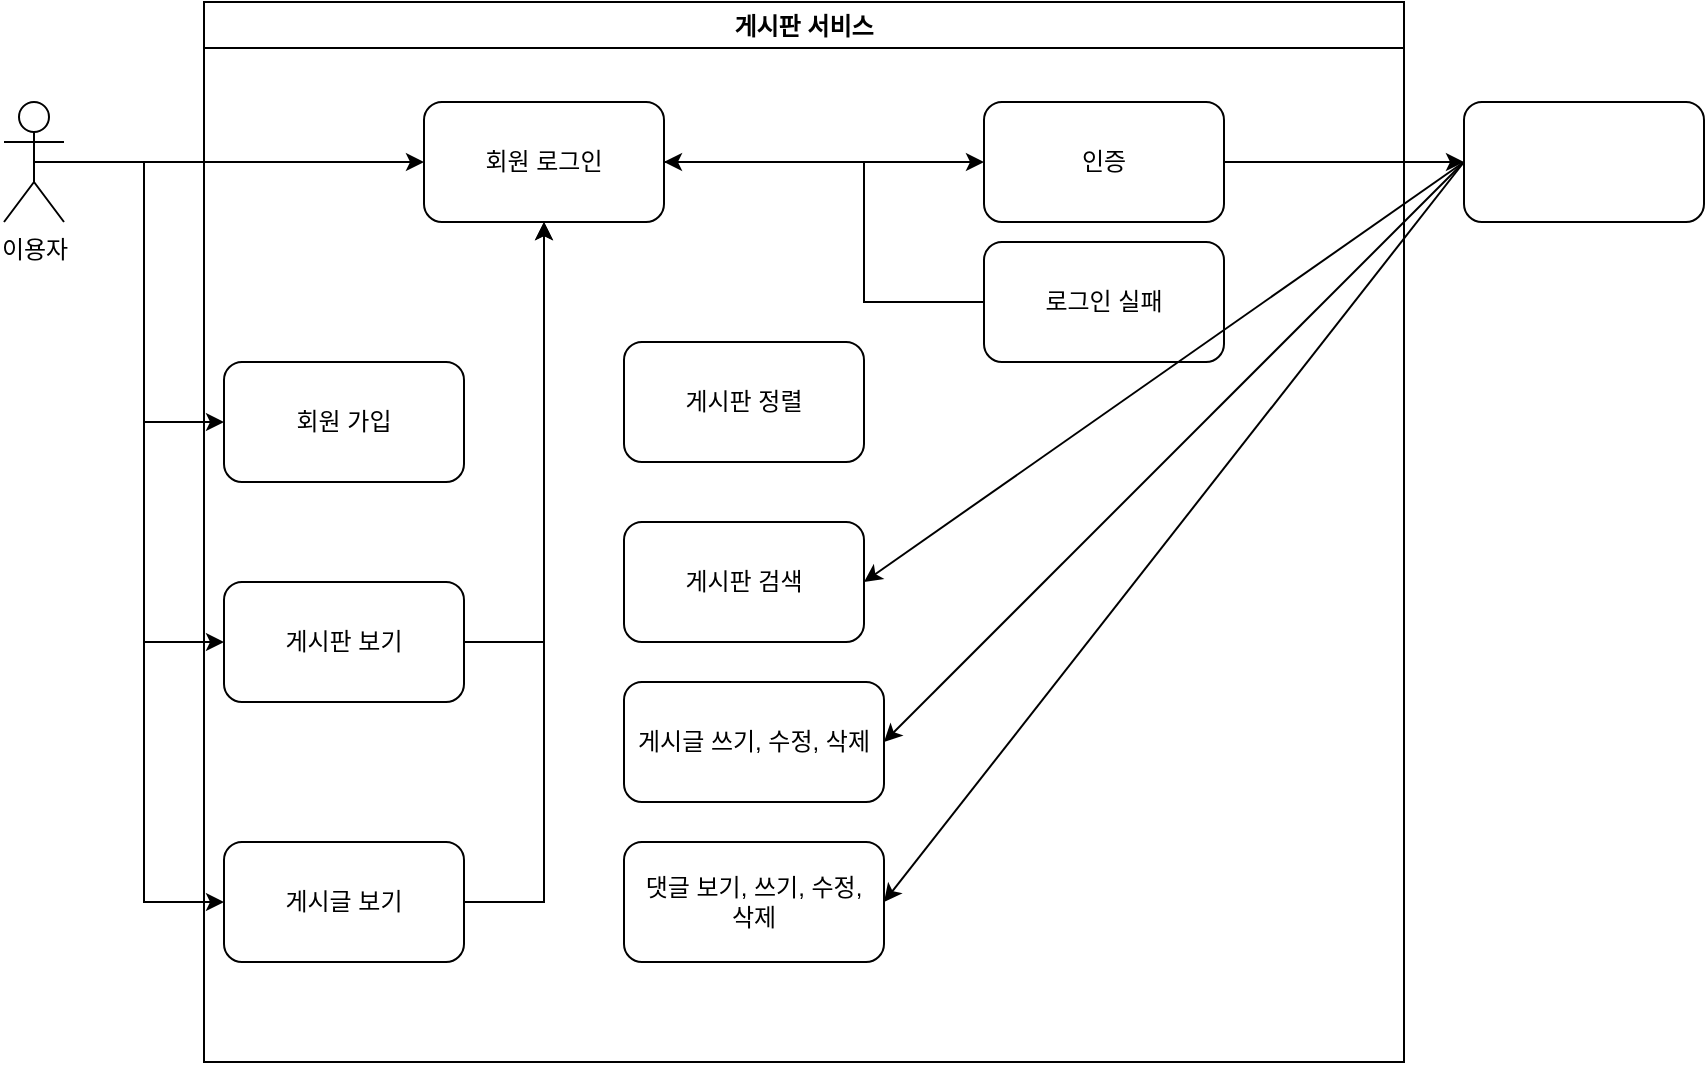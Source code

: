 <mxfile version="20.2.7" type="github">
  <diagram id="fpYK_ddoPWq5EkgBPVJv" name="페이지-1">
    <mxGraphModel dx="980" dy="557" grid="1" gridSize="10" guides="1" tooltips="1" connect="1" arrows="1" fold="1" page="1" pageScale="1" pageWidth="827" pageHeight="1169" math="0" shadow="0">
      <root>
        <mxCell id="0" />
        <mxCell id="1" parent="0" />
        <mxCell id="V83MvPd_cZtmSTplSo7J-30" style="edgeStyle=orthogonalEdgeStyle;rounded=0;orthogonalLoop=1;jettySize=auto;html=1;entryX=0;entryY=0.5;entryDx=0;entryDy=0;" edge="1" parent="1" source="V83MvPd_cZtmSTplSo7J-1" target="V83MvPd_cZtmSTplSo7J-5">
          <mxGeometry relative="1" as="geometry">
            <mxPoint x="240" y="140" as="targetPoint" />
          </mxGeometry>
        </mxCell>
        <mxCell id="V83MvPd_cZtmSTplSo7J-37" style="edgeStyle=orthogonalEdgeStyle;rounded=0;orthogonalLoop=1;jettySize=auto;html=1;exitX=0.5;exitY=0.5;exitDx=0;exitDy=0;exitPerimeter=0;entryX=0;entryY=0.5;entryDx=0;entryDy=0;" edge="1" parent="1" source="V83MvPd_cZtmSTplSo7J-1" target="V83MvPd_cZtmSTplSo7J-6">
          <mxGeometry relative="1" as="geometry" />
        </mxCell>
        <mxCell id="V83MvPd_cZtmSTplSo7J-39" style="edgeStyle=orthogonalEdgeStyle;rounded=0;orthogonalLoop=1;jettySize=auto;html=1;exitX=0.5;exitY=0.5;exitDx=0;exitDy=0;exitPerimeter=0;entryX=0;entryY=0.5;entryDx=0;entryDy=0;" edge="1" parent="1" source="V83MvPd_cZtmSTplSo7J-1" target="V83MvPd_cZtmSTplSo7J-7">
          <mxGeometry relative="1" as="geometry" />
        </mxCell>
        <mxCell id="V83MvPd_cZtmSTplSo7J-41" style="edgeStyle=orthogonalEdgeStyle;rounded=0;orthogonalLoop=1;jettySize=auto;html=1;exitX=0.5;exitY=0.5;exitDx=0;exitDy=0;exitPerimeter=0;entryX=0;entryY=0.5;entryDx=0;entryDy=0;" edge="1" parent="1" source="V83MvPd_cZtmSTplSo7J-1" target="V83MvPd_cZtmSTplSo7J-8">
          <mxGeometry relative="1" as="geometry" />
        </mxCell>
        <mxCell id="V83MvPd_cZtmSTplSo7J-1" value="이용자" style="shape=umlActor;verticalLabelPosition=bottom;verticalAlign=top;html=1;outlineConnect=0;" vertex="1" parent="1">
          <mxGeometry x="70" y="110" width="30" height="60" as="geometry" />
        </mxCell>
        <mxCell id="V83MvPd_cZtmSTplSo7J-4" value="게시판 서비스" style="swimlane;" vertex="1" parent="1">
          <mxGeometry x="170" y="60" width="600" height="530" as="geometry" />
        </mxCell>
        <mxCell id="V83MvPd_cZtmSTplSo7J-5" value="회원 가입" style="rounded=1;whiteSpace=wrap;html=1;" vertex="1" parent="V83MvPd_cZtmSTplSo7J-4">
          <mxGeometry x="10" y="180" width="120" height="60" as="geometry" />
        </mxCell>
        <mxCell id="V83MvPd_cZtmSTplSo7J-44" style="edgeStyle=orthogonalEdgeStyle;rounded=0;orthogonalLoop=1;jettySize=auto;html=1;exitX=1;exitY=0.5;exitDx=0;exitDy=0;" edge="1" parent="V83MvPd_cZtmSTplSo7J-4" source="V83MvPd_cZtmSTplSo7J-6" target="V83MvPd_cZtmSTplSo7J-8">
          <mxGeometry relative="1" as="geometry" />
        </mxCell>
        <mxCell id="V83MvPd_cZtmSTplSo7J-6" value="게시판 보기" style="rounded=1;whiteSpace=wrap;html=1;" vertex="1" parent="V83MvPd_cZtmSTplSo7J-4">
          <mxGeometry x="10" y="290" width="120" height="60" as="geometry" />
        </mxCell>
        <mxCell id="V83MvPd_cZtmSTplSo7J-7" value="게시글 보기" style="rounded=1;whiteSpace=wrap;html=1;" vertex="1" parent="V83MvPd_cZtmSTplSo7J-4">
          <mxGeometry x="10" y="420" width="120" height="60" as="geometry" />
        </mxCell>
        <mxCell id="V83MvPd_cZtmSTplSo7J-46" style="edgeStyle=orthogonalEdgeStyle;rounded=0;orthogonalLoop=1;jettySize=auto;html=1;exitX=1;exitY=0.5;exitDx=0;exitDy=0;entryX=0;entryY=0.5;entryDx=0;entryDy=0;" edge="1" parent="V83MvPd_cZtmSTplSo7J-4" source="V83MvPd_cZtmSTplSo7J-8" target="V83MvPd_cZtmSTplSo7J-9">
          <mxGeometry relative="1" as="geometry" />
        </mxCell>
        <mxCell id="V83MvPd_cZtmSTplSo7J-8" value="회원 로그인" style="rounded=1;whiteSpace=wrap;html=1;" vertex="1" parent="V83MvPd_cZtmSTplSo7J-4">
          <mxGeometry x="110" y="50" width="120" height="60" as="geometry" />
        </mxCell>
        <mxCell id="V83MvPd_cZtmSTplSo7J-9" value="인증" style="rounded=1;whiteSpace=wrap;html=1;" vertex="1" parent="V83MvPd_cZtmSTplSo7J-4">
          <mxGeometry x="390" y="50" width="120" height="60" as="geometry" />
        </mxCell>
        <mxCell id="V83MvPd_cZtmSTplSo7J-16" value="로그인 실패" style="rounded=1;whiteSpace=wrap;html=1;" vertex="1" parent="V83MvPd_cZtmSTplSo7J-4">
          <mxGeometry x="390" y="120" width="120" height="60" as="geometry" />
        </mxCell>
        <mxCell id="V83MvPd_cZtmSTplSo7J-17" value="게시판 정렬" style="rounded=1;whiteSpace=wrap;html=1;" vertex="1" parent="V83MvPd_cZtmSTplSo7J-4">
          <mxGeometry x="210" y="170" width="120" height="60" as="geometry" />
        </mxCell>
        <mxCell id="V83MvPd_cZtmSTplSo7J-26" value="게시판 검색" style="rounded=1;whiteSpace=wrap;html=1;" vertex="1" parent="V83MvPd_cZtmSTplSo7J-4">
          <mxGeometry x="210" y="260" width="120" height="60" as="geometry" />
        </mxCell>
        <mxCell id="V83MvPd_cZtmSTplSo7J-27" value="게시글 쓰기, 수정, 삭제" style="rounded=1;whiteSpace=wrap;html=1;" vertex="1" parent="V83MvPd_cZtmSTplSo7J-4">
          <mxGeometry x="210" y="340" width="130" height="60" as="geometry" />
        </mxCell>
        <mxCell id="V83MvPd_cZtmSTplSo7J-28" value="댓글 보기, 쓰기, 수정, &lt;br&gt;삭제" style="rounded=1;whiteSpace=wrap;html=1;" vertex="1" parent="V83MvPd_cZtmSTplSo7J-4">
          <mxGeometry x="210" y="420" width="130" height="60" as="geometry" />
        </mxCell>
        <mxCell id="V83MvPd_cZtmSTplSo7J-47" style="edgeStyle=orthogonalEdgeStyle;rounded=0;orthogonalLoop=1;jettySize=auto;html=1;exitX=0;exitY=0.5;exitDx=0;exitDy=0;entryX=1;entryY=0.5;entryDx=0;entryDy=0;" edge="1" parent="V83MvPd_cZtmSTplSo7J-4" source="V83MvPd_cZtmSTplSo7J-16" target="V83MvPd_cZtmSTplSo7J-8">
          <mxGeometry relative="1" as="geometry">
            <mxPoint x="270" y="80" as="targetPoint" />
            <Array as="points">
              <mxPoint x="330" y="150" />
              <mxPoint x="330" y="80" />
            </Array>
          </mxGeometry>
        </mxCell>
        <mxCell id="V83MvPd_cZtmSTplSo7J-45" style="edgeStyle=orthogonalEdgeStyle;rounded=0;orthogonalLoop=1;jettySize=auto;html=1;exitX=1;exitY=0.5;exitDx=0;exitDy=0;" edge="1" parent="1" source="V83MvPd_cZtmSTplSo7J-7">
          <mxGeometry relative="1" as="geometry">
            <mxPoint x="340" y="170" as="targetPoint" />
            <Array as="points">
              <mxPoint x="340" y="510" />
              <mxPoint x="340" y="170" />
            </Array>
          </mxGeometry>
        </mxCell>
        <mxCell id="V83MvPd_cZtmSTplSo7J-48" value="" style="rounded=1;whiteSpace=wrap;html=1;" vertex="1" parent="1">
          <mxGeometry x="800" y="110" width="120" height="60" as="geometry" />
        </mxCell>
        <mxCell id="V83MvPd_cZtmSTplSo7J-49" style="edgeStyle=orthogonalEdgeStyle;rounded=0;orthogonalLoop=1;jettySize=auto;html=1;exitX=1;exitY=0.5;exitDx=0;exitDy=0;entryX=0;entryY=0.5;entryDx=0;entryDy=0;" edge="1" parent="1" source="V83MvPd_cZtmSTplSo7J-9" target="V83MvPd_cZtmSTplSo7J-48">
          <mxGeometry relative="1" as="geometry" />
        </mxCell>
        <mxCell id="V83MvPd_cZtmSTplSo7J-50" value="" style="endArrow=classic;html=1;rounded=0;exitX=0;exitY=0.5;exitDx=0;exitDy=0;entryX=1;entryY=0.5;entryDx=0;entryDy=0;" edge="1" parent="1" source="V83MvPd_cZtmSTplSo7J-48" target="V83MvPd_cZtmSTplSo7J-26">
          <mxGeometry width="50" height="50" relative="1" as="geometry">
            <mxPoint x="350" y="380" as="sourcePoint" />
            <mxPoint x="300" y="380" as="targetPoint" />
          </mxGeometry>
        </mxCell>
        <mxCell id="V83MvPd_cZtmSTplSo7J-51" value="" style="endArrow=classic;html=1;rounded=0;exitX=0;exitY=0.5;exitDx=0;exitDy=0;entryX=1;entryY=0.5;entryDx=0;entryDy=0;" edge="1" parent="1" source="V83MvPd_cZtmSTplSo7J-48" target="V83MvPd_cZtmSTplSo7J-27">
          <mxGeometry width="50" height="50" relative="1" as="geometry">
            <mxPoint x="350" y="380" as="sourcePoint" />
            <mxPoint x="300" y="510" as="targetPoint" />
          </mxGeometry>
        </mxCell>
        <mxCell id="V83MvPd_cZtmSTplSo7J-52" value="" style="endArrow=classic;html=1;rounded=0;exitX=0;exitY=0.5;exitDx=0;exitDy=0;entryX=1;entryY=0.5;entryDx=0;entryDy=0;" edge="1" parent="1" source="V83MvPd_cZtmSTplSo7J-48" target="V83MvPd_cZtmSTplSo7J-28">
          <mxGeometry width="50" height="50" relative="1" as="geometry">
            <mxPoint x="350" y="380" as="sourcePoint" />
            <mxPoint x="400" y="330" as="targetPoint" />
          </mxGeometry>
        </mxCell>
      </root>
    </mxGraphModel>
  </diagram>
</mxfile>
